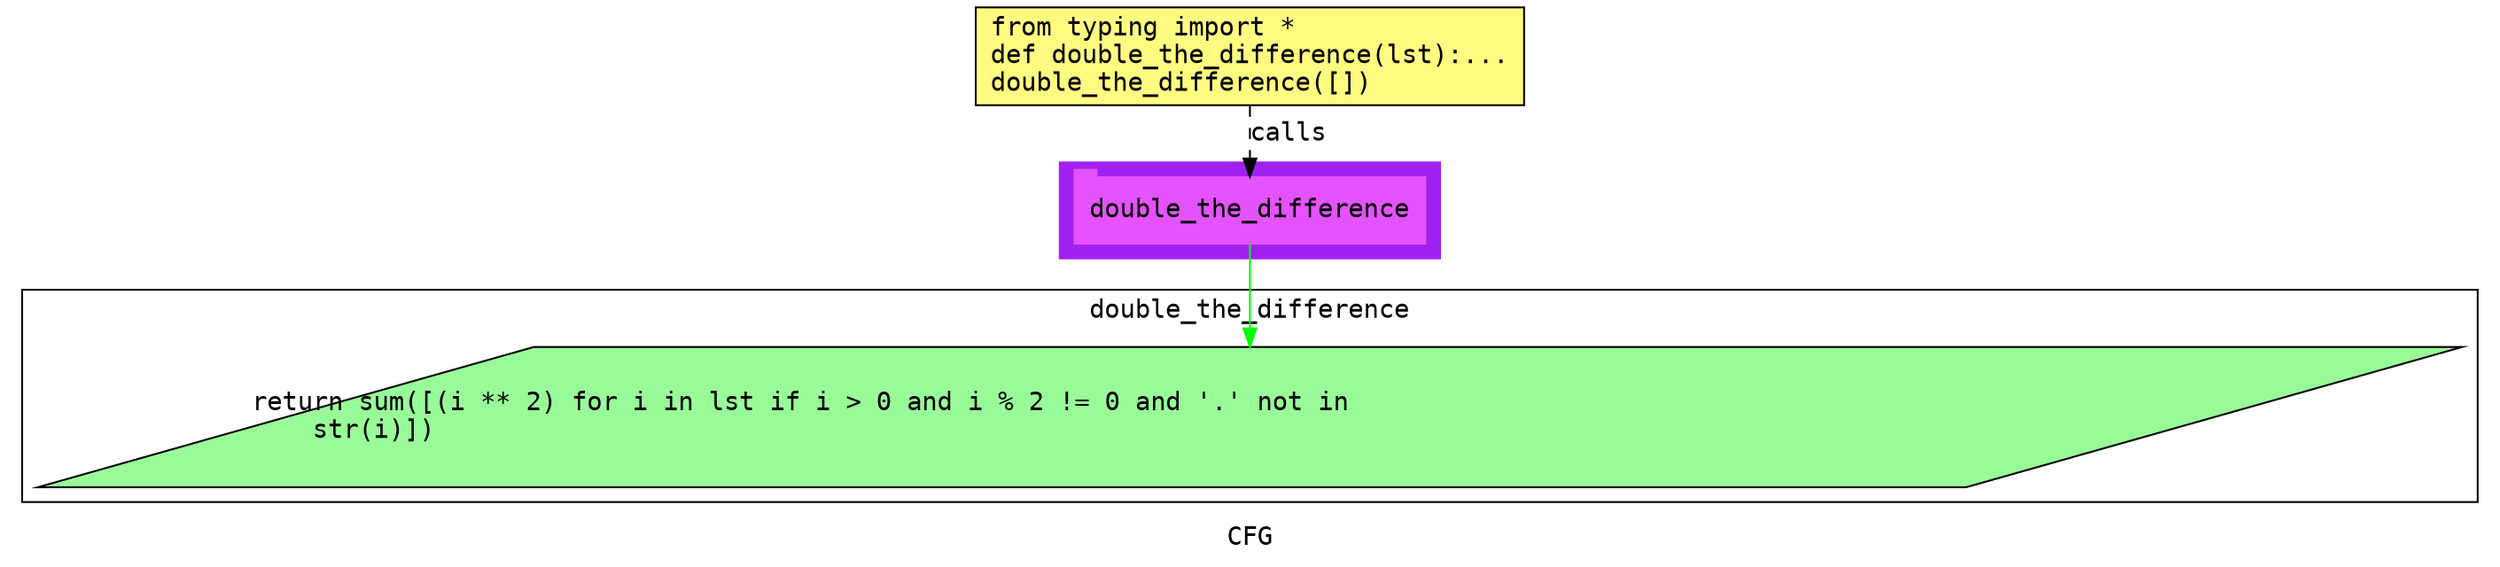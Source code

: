 digraph cluster86CFG {
	graph [bb="0,0,1298,299",
		compound=True,
		fontname="DejaVu Sans Mono",
		label=CFG,
		lheight=0.21,
		lp="649,11.5",
		lwidth=0.35,
		pack=False,
		rankdir=TB,
		ranksep=0.02
	];
	node [fontname="DejaVu Sans Mono",
		label="\N"
	];
	edge [fontname="DejaVu Sans Mono"];
	subgraph cluster_1 {
		graph [bb="546,163,752,215",
			color=purple,
			compound=true,
			fontname="DejaVu Sans Mono",
			label="",
			rankdir=TB,
			ranksep=0.02,
			shape=tab,
			style=filled
		];
		node [fontname="DejaVu Sans Mono"];
		edge [fontname="DejaVu Sans Mono"];
		6	[color="#E552FF",
			height=0.5,
			label=double_the_difference,
			linenum="[8]",
			pos="649,189",
			shape=tab,
			style=filled,
			width=2.6389];
	}
	subgraph cluster0double_the_difference {
		graph [bb="8,31,1290,146",
			compound=True,
			fontname="DejaVu Sans Mono",
			label=double_the_difference,
			lheight=0.21,
			lp="649,134.5",
			lwidth=2.42,
			pack=False,
			rankdir=TB,
			ranksep=0.02
		];
		node [fontname="DejaVu Sans Mono"];
		edge [fontname="DejaVu Sans Mono"];
		3	[fillcolor="#98fb98",
			height=1.0556,
			label="return sum([(i ** 2) for i in lst if i > 0 and i % 2 != 0 and '.' not in\l    str(i)])\l",
			linenum="[5]",
			pos="649,77",
			shape=parallelogram,
			style="filled,solid",
			width=17.596];
	}
	1	[fillcolor="#FFFB81",
		height=0.73611,
		label="from typing import *\ldef double_the_difference(lst):...\ldouble_the_difference([])\l",
		linenum="[1]",
		pos="649,272.5",
		shape=rectangle,
		style="filled,solid",
		width=4.125];
	1 -> 6	[label=calls,
		lp="670,230.5",
		pos="e,649,207.13 649,245.71 649,236.66 649,226.47 649,217.3",
		style=dashed];
	6 -> 3	[color=green,
		pos="e,649,115.09 649,170.81 649,158.62 649,141.62 649,125.5"];
}
